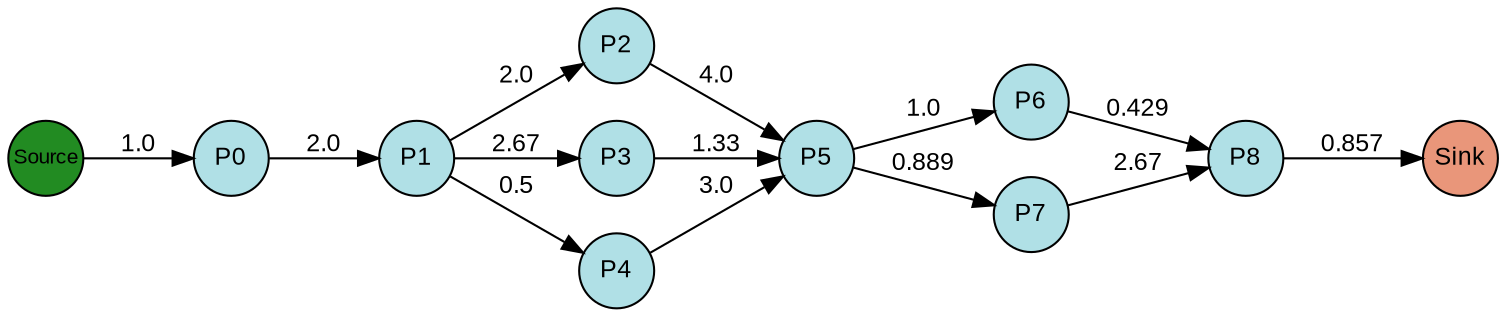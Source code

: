 digraph {
  splines=true;
node [margin=0 fontname=arial fontcolor=black fontsize=12 shape=circle width=0.5 fixedsize=true style=filled fillcolor=powderblue]
  1 [label="P0"]
  2 [label="P1"]
  3 [label="P2"]
  4 [label="P3"]
  5 [label="P4"]
  6 [label="P5"]
  7 [label="P6"]
  8 [label="P7"]
  9 [label="P8"]
  node [margin=0 fontname=arial fontcolor=black fontsize=10 shape=circle width=0.5 fixedsize=true style=filled fillcolor=forestgreen]
  10 [label="Source"]
  node [margin=0 fontname=arial fontcolor=black fontsize=12 shape=circle width=0.5 fixedsize=true style=filled fillcolor=darksalmon]
  11 [label="Sink"]
rankdir=LR
edge [margin=0 fontname=arial fontcolor=black fontsize=12]
   1 -> 2 [label="2.0"]
   2 -> 3 [label="2.0"]
   2 -> 4 [label="2.67"]
   2 -> 5 [label="0.5"]
   3 -> 6 [label="4.0"]
   4 -> 6 [label="1.33"]
   5 -> 6 [label="3.0"]
   6 -> 7 [label="1.0"]
   6 -> 8 [label="0.889"]
   7 -> 9 [label="0.429"]
   8 -> 9 [label="2.67"]
   10 -> 1 [label="1.0"]
   9 -> 11 [label="0.857"]

  {rank=same 10}
	{rank=same  1 }
	{rank=same  2 }
	{rank=same  3, 4, 5 }
	{rank=same  6 }
	{rank=same  7, 8 }
	{rank=same  9 }
  {rank=same 11}
}
